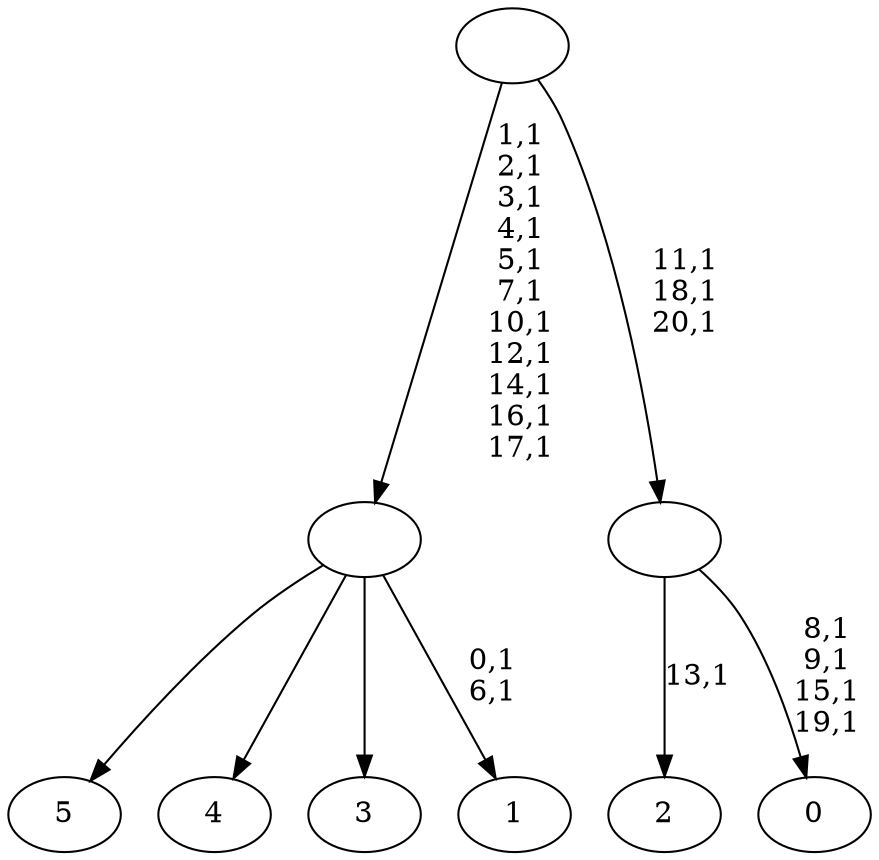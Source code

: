 digraph T {
	27 [label="5"]
	26 [label="4"]
	25 [label="3"]
	24 [label="2"]
	22 [label="1"]
	19 [label=""]
	8 [label="0"]
	3 [label=""]
	0 [label=""]
	19 -> 22 [label="0,1\n6,1"]
	19 -> 27 [label=""]
	19 -> 26 [label=""]
	19 -> 25 [label=""]
	3 -> 8 [label="8,1\n9,1\n15,1\n19,1"]
	3 -> 24 [label="13,1"]
	0 -> 3 [label="11,1\n18,1\n20,1"]
	0 -> 19 [label="1,1\n2,1\n3,1\n4,1\n5,1\n7,1\n10,1\n12,1\n14,1\n16,1\n17,1"]
}
